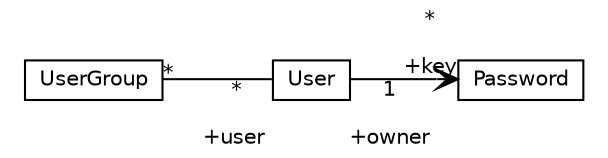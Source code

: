 #!/usr/local/bin/dot
#
# Class diagram 
# Generated by UMLGraph version R5_6-9-g37cd34 (http://www.umlgraph.org/)
#

digraph G {
graph [fontnames="svg"]
edge [fontname="Helvetica",fontsize=10,labelfontname="Helvetica",labelfontsize=10,color="black"];
node [fontname="Helvetica",fontcolor="black",fontsize=10,shape=plaintext];
nodesep=0.25;
ranksep=0.5;
rankdir=LR;
// UserGroup
c12 [label=<<table title="UserGroup" border="0" cellborder="1" cellspacing="0" cellpadding="2" port="p"><tr><td><table border="0" cellspacing="0" cellpadding="1"><tr><td align="center" balign="center"> UserGroup </td></tr></table></td></tr></table>>];
// User
c13 [label=<<table title="User" border="0" cellborder="1" cellspacing="0" cellpadding="2" port="p"><tr><td><table border="0" cellspacing="0" cellpadding="1"><tr><td align="center" balign="center"> User </td></tr></table></td></tr></table>>];
// Password
c14 [label=<<table title="Password" border="0" cellborder="1" cellspacing="0" cellpadding="2" port="p"><tr><td><table border="0" cellspacing="0" cellpadding="1"><tr><td align="center" balign="center"> Password </td></tr></table></td></tr></table>>];
// UserGroup assoc User
c12:p -> c13:p [arrowhead=none,weight=2,taillabel="*", headlabel="*\n\n+user "];
// User navassoc Password
c13:p -> c14:p [arrowhead=open,weight=1,taillabel="1\n\n+owner\r", headlabel="*\n\n+key"];
}

